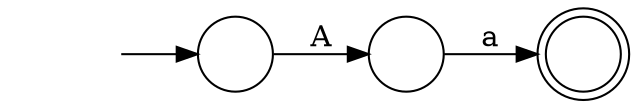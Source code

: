 digraph Automaton {
  rankdir = LR;
  0 [shape=circle,label=""];
  0 -> 2 [label="a"]
  1 [shape=circle,label=""];
  initial [shape=plaintext,label=""];
  initial -> 1
  1 -> 0 [label="A"]
  2 [shape=doublecircle,label=""];
}

